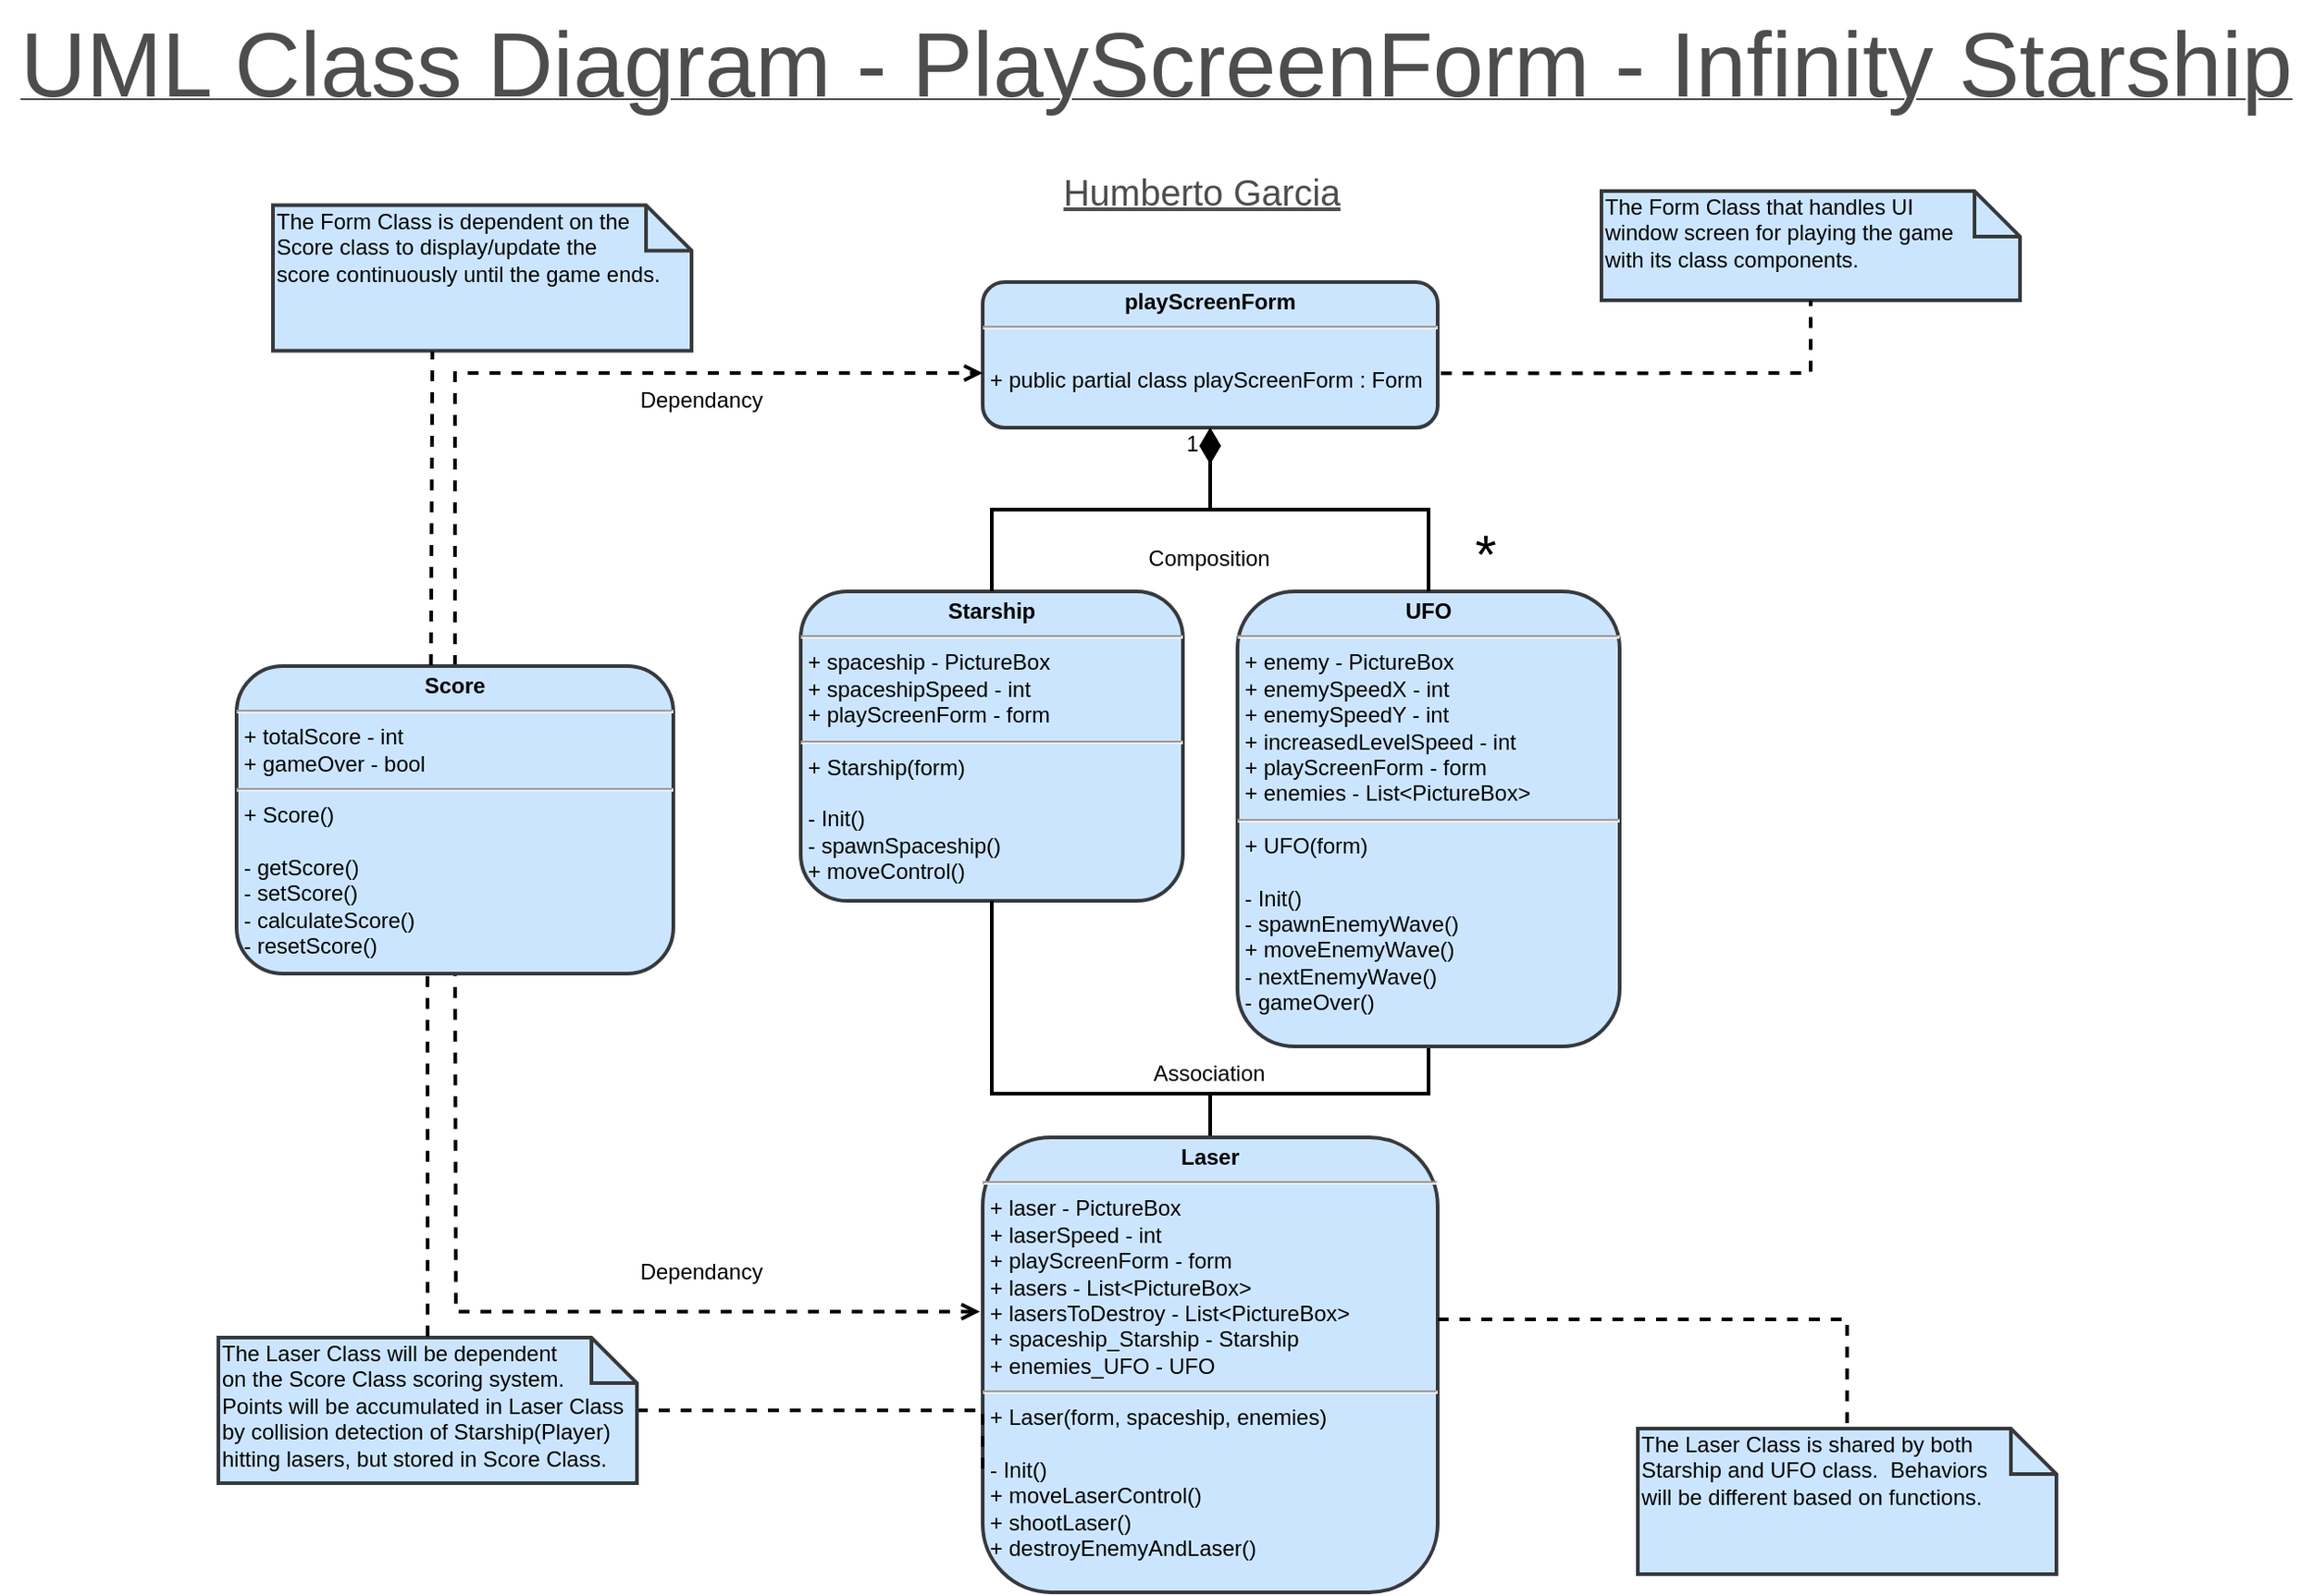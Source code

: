 <mxfile version="20.2.3" type="device"><diagram id="C5RBs43oDa-KdzZeNtuy" name="Page-1"><mxGraphModel dx="1886" dy="913" grid="1" gridSize="10" guides="1" tooltips="1" connect="1" arrows="1" fold="1" page="1" pageScale="1" pageWidth="700" pageHeight="1000" background="#ffffff" math="0" shadow="0"><root><mxCell id="WIyWlLk6GJQsqaUBKTNV-0"/><mxCell id="WIyWlLk6GJQsqaUBKTNV-1" parent="WIyWlLk6GJQsqaUBKTNV-0"/><mxCell id="vLL9UpFWgCpI62rlACPg-24" value="&lt;p style=&quot;margin: 4px 0px 0px; text-align: center; font-size: 12px;&quot;&gt;&lt;b style=&quot;font-size: 12px;&quot;&gt;&lt;font style=&quot;font-size: 12px;&quot;&gt;playScreenForm&lt;/font&gt;&lt;/b&gt;&lt;/p&gt;&lt;hr style=&quot;font-size: 12px;&quot;&gt;&lt;p style=&quot;margin: 0px 0px 0px 4px; font-size: 12px;&quot;&gt;&lt;br style=&quot;font-size: 12px;&quot;&gt;&lt;/p&gt;&lt;p style=&quot;margin: 0px 0px 0px 4px; font-size: 12px;&quot;&gt;+ public partial class playScreenForm : Form&lt;/p&gt;&lt;p style=&quot;margin: 0px 0px 0px 4px; font-size: 12px;&quot;&gt;&lt;br style=&quot;font-size: 12px;&quot;&gt;&lt;/p&gt;" style="verticalAlign=top;align=left;overflow=fill;fontSize=12;fontFamily=Helvetica;html=1;fillColor=#cce5ff;strokeColor=#36393d;strokeWidth=2;rounded=1;shadow=0;sketch=0;glass=0;fillStyle=solid;" parent="WIyWlLk6GJQsqaUBKTNV-1" vertex="1"><mxGeometry x="610" y="180" width="250" height="80" as="geometry"/></mxCell><mxCell id="vLL9UpFWgCpI62rlACPg-25" value="&lt;p style=&quot;margin: 4px 0px 0px; text-align: center; font-size: 12px;&quot;&gt;&lt;b style=&quot;font-size: 12px;&quot;&gt;Starship&lt;/b&gt;&lt;/p&gt;&lt;hr style=&quot;font-size: 12px;&quot;&gt;&lt;p style=&quot;margin: 0px 0px 0px 4px; font-size: 12px;&quot;&gt;+ spaceship - PictureBox&lt;br&gt;&lt;/p&gt;&lt;p style=&quot;margin: 0px 0px 0px 4px; font-size: 12px;&quot;&gt;+ spaceshipSpeed - int&lt;/p&gt;&lt;p style=&quot;margin: 0px 0px 0px 4px; font-size: 12px;&quot;&gt;+ playScreenForm - form&lt;/p&gt;&lt;hr style=&quot;font-size: 12px;&quot;&gt;&lt;p style=&quot;margin: 0px 0px 0px 4px; font-size: 12px;&quot;&gt;+ Starship(form)&lt;br style=&quot;font-size: 12px;&quot;&gt;&lt;/p&gt;&lt;p style=&quot;margin: 0px 0px 0px 4px; font-size: 12px;&quot;&gt;&lt;br style=&quot;font-size: 12px;&quot;&gt;&lt;/p&gt;&lt;p style=&quot;margin: 0px 0px 0px 4px; font-size: 12px;&quot;&gt;- Init()&lt;/p&gt;&lt;p style=&quot;margin: 0px 0px 0px 4px; font-size: 12px;&quot;&gt;- spawnSpaceship()&lt;/p&gt;&lt;p style=&quot;margin: 0px 0px 0px 4px; font-size: 12px;&quot;&gt;+ moveControl()&lt;/p&gt;" style="verticalAlign=top;align=left;overflow=fill;fontSize=12;fontFamily=Helvetica;html=1;fillColor=#cce5ff;strokeColor=#36393d;strokeWidth=2;rounded=1;shadow=0;sketch=0;glass=0;fillStyle=solid;" parent="WIyWlLk6GJQsqaUBKTNV-1" vertex="1"><mxGeometry x="510" y="350" width="210" height="170" as="geometry"/></mxCell><mxCell id="vLL9UpFWgCpI62rlACPg-41" style="edgeStyle=orthogonalEdgeStyle;rounded=0;orthogonalLoop=1;jettySize=auto;html=1;exitX=0.5;exitY=0;exitDx=0;exitDy=0;entryX=0.5;entryY=1;entryDx=0;entryDy=0;fontSize=12;endArrow=none;endFill=0;strokeColor=default;strokeWidth=2;" parent="WIyWlLk6GJQsqaUBKTNV-1" target="vLL9UpFWgCpI62rlACPg-25" edge="1"><mxGeometry relative="1" as="geometry"><Array as="points"><mxPoint x="735" y="626"/><mxPoint x="615" y="626"/></Array><mxPoint x="735" y="666" as="sourcePoint"/><mxPoint x="615" y="596" as="targetPoint"/></mxGeometry></mxCell><mxCell id="vLL9UpFWgCpI62rlACPg-42" style="edgeStyle=orthogonalEdgeStyle;rounded=0;orthogonalLoop=1;jettySize=auto;html=1;exitX=0.5;exitY=0;exitDx=0;exitDy=0;entryX=0.5;entryY=1;entryDx=0;entryDy=0;fontSize=12;endArrow=none;endFill=0;strokeColor=default;startArrow=none;startFill=0;strokeWidth=2;" parent="WIyWlLk6GJQsqaUBKTNV-1" target="vLL9UpFWgCpI62rlACPg-30" edge="1"><mxGeometry relative="1" as="geometry"><Array as="points"><mxPoint x="735" y="626"/><mxPoint x="855" y="626"/></Array><mxPoint x="735" y="666" as="sourcePoint"/><mxPoint x="855" y="616" as="targetPoint"/></mxGeometry></mxCell><mxCell id="vLL9UpFWgCpI62rlACPg-45" style="edgeStyle=orthogonalEdgeStyle;rounded=0;orthogonalLoop=1;jettySize=auto;html=1;entryX=0.5;entryY=1;entryDx=0;entryDy=0;fontSize=12;startArrow=open;startFill=0;endArrow=none;endFill=0;strokeColor=default;dashed=1;strokeWidth=2;exitX=-0.006;exitY=0.383;exitDx=0;exitDy=0;exitPerimeter=0;" parent="WIyWlLk6GJQsqaUBKTNV-1" source="vLL9UpFWgCpI62rlACPg-27" edge="1"><mxGeometry relative="1" as="geometry"><mxPoint x="600" y="740" as="sourcePoint"/><mxPoint x="320" y="530" as="targetPoint"/></mxGeometry></mxCell><mxCell id="vLL9UpFWgCpI62rlACPg-27" value="&lt;p style=&quot;margin: 4px 0px 0px; text-align: center; font-size: 12px;&quot;&gt;&lt;b style=&quot;font-size: 12px;&quot;&gt;Laser&lt;/b&gt;&lt;/p&gt;&lt;hr style=&quot;font-size: 12px;&quot;&gt;&lt;p style=&quot;margin: 0px 0px 0px 4px; font-size: 12px;&quot;&gt;+ laser - PictureBox&lt;/p&gt;&lt;p style=&quot;margin: 0px 0px 0px 4px; font-size: 12px;&quot;&gt;+ laserSpeed - int&lt;/p&gt;&lt;p style=&quot;margin: 0px 0px 0px 4px; font-size: 12px;&quot;&gt;+ playScreenForm - form&lt;/p&gt;&lt;p style=&quot;margin: 0px 0px 0px 4px; font-size: 12px;&quot;&gt;+ lasers - List&amp;lt;PictureBox&amp;gt;&lt;/p&gt;&lt;p style=&quot;margin: 0px 0px 0px 4px; font-size: 12px;&quot;&gt;+ lasersToDestroy - List&amp;lt;PictureBox&amp;gt;&lt;/p&gt;&lt;p style=&quot;margin: 0px 0px 0px 4px; font-size: 12px;&quot;&gt;+ spaceship_Starship - Starship&lt;/p&gt;&lt;p style=&quot;margin: 0px 0px 0px 4px; font-size: 12px;&quot;&gt;+ enemies_UFO - UFO&lt;/p&gt;&lt;hr style=&quot;font-size: 12px;&quot;&gt;&lt;p style=&quot;margin: 0px 0px 0px 4px; font-size: 12px;&quot;&gt;+ Laser(form, spaceship, enemies)&lt;/p&gt;&lt;p style=&quot;margin: 0px 0px 0px 4px; font-size: 12px;&quot;&gt;&lt;br style=&quot;font-size: 12px;&quot;&gt;&lt;/p&gt;&lt;p style=&quot;margin: 0px 0px 0px 4px; font-size: 12px;&quot;&gt;- Init()&lt;/p&gt;&lt;p style=&quot;margin: 0px 0px 0px 4px; font-size: 12px;&quot;&gt;+ moveLaserControl()&lt;/p&gt;&lt;p style=&quot;margin: 0px 0px 0px 4px; font-size: 12px;&quot;&gt;+ shootLaser()&lt;/p&gt;&lt;p style=&quot;margin: 0px 0px 0px 4px; font-size: 12px;&quot;&gt;+ destroyEnemyAndLaser()&lt;/p&gt;" style="verticalAlign=top;align=left;overflow=fill;fontSize=12;fontFamily=Helvetica;html=1;fillColor=#cce5ff;strokeColor=#36393d;strokeWidth=2;rounded=1;shadow=0;sketch=0;glass=0;fillStyle=solid;" parent="WIyWlLk6GJQsqaUBKTNV-1" vertex="1"><mxGeometry x="610" y="650" width="250" height="250" as="geometry"/></mxCell><mxCell id="vLL9UpFWgCpI62rlACPg-29" value="1" style="endArrow=none;html=1;endSize=12;startArrow=diamondThin;startSize=14;startFill=1;edgeStyle=orthogonalEdgeStyle;align=left;verticalAlign=bottom;rounded=0;exitX=0.5;exitY=1;exitDx=0;exitDy=0;entryX=0.5;entryY=0;entryDx=0;entryDy=0;strokeColor=default;endFill=0;strokeWidth=2;fontSize=12;" parent="WIyWlLk6GJQsqaUBKTNV-1" source="vLL9UpFWgCpI62rlACPg-24" target="vLL9UpFWgCpI62rlACPg-25" edge="1"><mxGeometry x="-0.833" y="-15" relative="1" as="geometry"><mxPoint x="560" y="350" as="sourcePoint"/><mxPoint x="720" y="350" as="targetPoint"/><mxPoint as="offset"/></mxGeometry></mxCell><mxCell id="vLL9UpFWgCpI62rlACPg-30" value="&lt;p style=&quot;margin: 4px 0px 0px; text-align: center; font-size: 12px;&quot;&gt;&lt;b style=&quot;font-size: 12px;&quot;&gt;UFO&lt;/b&gt;&lt;/p&gt;&lt;hr style=&quot;font-size: 12px;&quot;&gt;&lt;p style=&quot;margin: 0px 0px 0px 4px; font-size: 12px;&quot;&gt;+ enemy - PictureBox&lt;/p&gt;&lt;p style=&quot;margin: 0px 0px 0px 4px; font-size: 12px;&quot;&gt;+ enemySpeedX - int&lt;/p&gt;&lt;p style=&quot;margin: 0px 0px 0px 4px; font-size: 12px;&quot;&gt;+ enemySpeedY - int&lt;/p&gt;&lt;p style=&quot;margin: 0px 0px 0px 4px; font-size: 12px;&quot;&gt;+ increasedLevelSpeed - int&lt;/p&gt;&lt;p style=&quot;margin: 0px 0px 0px 4px; font-size: 12px;&quot;&gt;+ playScreenForm - form&lt;/p&gt;&lt;p style=&quot;margin: 0px 0px 0px 4px; font-size: 12px;&quot;&gt;+ enemies - List&amp;lt;PictureBox&amp;gt;&lt;/p&gt;&lt;hr style=&quot;font-size: 12px;&quot;&gt;&lt;p style=&quot;margin: 0px 0px 0px 4px; font-size: 12px;&quot;&gt;+ UFO(form)&lt;/p&gt;&lt;p style=&quot;margin: 0px 0px 0px 4px; font-size: 12px;&quot;&gt;&lt;br style=&quot;font-size: 12px;&quot;&gt;&lt;/p&gt;&lt;p style=&quot;margin: 0px 0px 0px 4px; font-size: 12px;&quot;&gt;- Init()&lt;/p&gt;&lt;p style=&quot;margin: 0px 0px 0px 4px; font-size: 12px;&quot;&gt;- spawnEnemyWave()&lt;/p&gt;&lt;p style=&quot;margin: 0px 0px 0px 4px; font-size: 12px;&quot;&gt;+ moveEnemyWave()&lt;/p&gt;&lt;p style=&quot;margin: 0px 0px 0px 4px; font-size: 12px;&quot;&gt;- nextEnemyWave()&lt;/p&gt;&lt;p style=&quot;margin: 0px 0px 0px 4px; font-size: 12px;&quot;&gt;- gameOver()&lt;/p&gt;" style="verticalAlign=top;align=left;overflow=fill;fontSize=12;fontFamily=Helvetica;html=1;fillColor=#cce5ff;strokeColor=#36393d;strokeWidth=2;rounded=1;shadow=0;sketch=0;glass=0;fillStyle=solid;" parent="WIyWlLk6GJQsqaUBKTNV-1" vertex="1"><mxGeometry x="750" y="350" width="210" height="250" as="geometry"/></mxCell><mxCell id="vLL9UpFWgCpI62rlACPg-31" value="" style="endArrow=none;html=1;endSize=12;startArrow=diamondThin;startSize=14;startFill=1;edgeStyle=orthogonalEdgeStyle;align=left;verticalAlign=bottom;rounded=0;exitX=0.5;exitY=1;exitDx=0;exitDy=0;entryX=0.5;entryY=0;entryDx=0;entryDy=0;strokeColor=default;endFill=0;strokeWidth=2;fontSize=12;" parent="WIyWlLk6GJQsqaUBKTNV-1" source="vLL9UpFWgCpI62rlACPg-24" target="vLL9UpFWgCpI62rlACPg-30" edge="1"><mxGeometry x="-0.632" y="-11" relative="1" as="geometry"><mxPoint x="755" y="270" as="sourcePoint"/><mxPoint x="565" y="333" as="targetPoint"/><mxPoint as="offset"/></mxGeometry></mxCell><mxCell id="vLL9UpFWgCpI62rlACPg-34" value="*" style="text;html=1;align=center;verticalAlign=middle;resizable=0;points=[];autosize=1;strokeColor=none;fillColor=none;rounded=0;glass=0;sketch=0;fontSize=30;strokeWidth=2;" parent="WIyWlLk6GJQsqaUBKTNV-1" vertex="1"><mxGeometry x="866" y="304" width="40" height="50" as="geometry"/></mxCell><mxCell id="vLL9UpFWgCpI62rlACPg-49" style="edgeStyle=orthogonalEdgeStyle;rounded=0;orthogonalLoop=1;jettySize=auto;html=1;exitX=0.5;exitY=0;exitDx=0;exitDy=0;fontSize=12;startArrow=none;startFill=0;endArrow=open;endFill=0;strokeColor=default;dashed=1;strokeWidth=2;" parent="WIyWlLk6GJQsqaUBKTNV-1" source="vLL9UpFWgCpI62rlACPg-36" edge="1"><mxGeometry relative="1" as="geometry"><mxPoint x="610" y="230" as="targetPoint"/><Array as="points"><mxPoint x="320" y="230"/><mxPoint x="608" y="230"/></Array></mxGeometry></mxCell><mxCell id="vLL9UpFWgCpI62rlACPg-36" value="&lt;p style=&quot;margin: 4px 0px 0px; text-align: center; font-size: 12px;&quot;&gt;&lt;b style=&quot;font-size: 12px;&quot;&gt;Score&lt;/b&gt;&lt;/p&gt;&lt;hr style=&quot;font-size: 12px;&quot;&gt;&lt;p style=&quot;margin: 0px 0px 0px 4px; font-size: 12px;&quot;&gt;+ totalScore - int&lt;/p&gt;&lt;p style=&quot;margin: 0px 0px 0px 4px; font-size: 12px;&quot;&gt;+ gameOver - bool&lt;/p&gt;&lt;hr style=&quot;font-size: 12px;&quot;&gt;&lt;p style=&quot;margin: 0px 0px 0px 4px; font-size: 12px;&quot;&gt;+ Score()&lt;/p&gt;&lt;p style=&quot;margin: 0px 0px 0px 4px; font-size: 12px;&quot;&gt;&lt;br style=&quot;font-size: 12px;&quot;&gt;&lt;/p&gt;&lt;p style=&quot;margin: 0px 0px 0px 4px; font-size: 12px;&quot;&gt;- getScore()&lt;/p&gt;&lt;p style=&quot;margin: 0px 0px 0px 4px; font-size: 12px;&quot;&gt;- setScore()&lt;/p&gt;&lt;p style=&quot;margin: 0px 0px 0px 4px; font-size: 12px;&quot;&gt;- calculateScore()&lt;/p&gt;&lt;p style=&quot;margin: 0px 0px 0px 4px; font-size: 12px;&quot;&gt;- resetScore()&lt;/p&gt;" style="verticalAlign=top;align=left;overflow=fill;fontSize=12;fontFamily=Helvetica;html=1;fillColor=#cce5ff;strokeColor=#36393d;strokeWidth=2;rounded=1;shadow=0;sketch=0;glass=0;fillStyle=solid;" parent="WIyWlLk6GJQsqaUBKTNV-1" vertex="1"><mxGeometry x="200" y="391" width="240" height="169" as="geometry"/></mxCell><mxCell id="vLL9UpFWgCpI62rlACPg-37" value="&lt;font style=&quot;font-size: 12px;&quot;&gt;The Form Class that handles UI&lt;br style=&quot;font-size: 12px;&quot;&gt;window screen for playing the game&lt;br&gt;with its class components.&lt;br style=&quot;font-size: 12px;&quot;&gt;&lt;/font&gt;" style="shape=note2;boundedLbl=1;whiteSpace=wrap;html=1;size=25;verticalAlign=top;align=left;rounded=0;shadow=0;glass=0;sketch=0;fillStyle=solid;fontSize=12;strokeColor=#36393d;strokeWidth=2;fillColor=#cce5ff;spacingLeft=0;spacing=2;spacingTop=-30;" parent="WIyWlLk6GJQsqaUBKTNV-1" vertex="1"><mxGeometry x="950" y="130" width="230" height="60" as="geometry"/></mxCell><mxCell id="vLL9UpFWgCpI62rlACPg-38" value="" style="endArrow=none;dashed=1;html=1;strokeWidth=2;rounded=0;fontSize=12;entryX=0.5;entryY=1;entryDx=0;entryDy=0;entryPerimeter=0;exitX=1.007;exitY=0.627;exitDx=0;exitDy=0;exitPerimeter=0;" parent="WIyWlLk6GJQsqaUBKTNV-1" source="vLL9UpFWgCpI62rlACPg-24" target="vLL9UpFWgCpI62rlACPg-37" edge="1"><mxGeometry width="50" height="50" relative="1" as="geometry"><mxPoint x="870" y="230" as="sourcePoint"/><mxPoint x="710" y="290" as="targetPoint"/><Array as="points"><mxPoint x="1065" y="230"/></Array></mxGeometry></mxCell><mxCell id="vLL9UpFWgCpI62rlACPg-39" value="&lt;font style=&quot;font-size: 12px;&quot;&gt;The Laser Class is shared by both&lt;br style=&quot;font-size: 12px;&quot;&gt;Starship and UFO class.&amp;nbsp; Behaviors&lt;br&gt;will be different based on functions.&lt;br style=&quot;font-size: 12px;&quot;&gt;&lt;/font&gt;" style="shape=note2;boundedLbl=1;whiteSpace=wrap;html=1;size=25;verticalAlign=top;align=left;rounded=0;shadow=0;glass=0;sketch=0;fillStyle=solid;fontSize=12;strokeColor=#36393d;strokeWidth=2;fillColor=#cce5ff;spacingLeft=0;spacing=2;spacingTop=-30;" parent="WIyWlLk6GJQsqaUBKTNV-1" vertex="1"><mxGeometry x="970" y="810" width="230" height="80" as="geometry"/></mxCell><mxCell id="vLL9UpFWgCpI62rlACPg-40" value="" style="endArrow=none;dashed=1;html=1;strokeWidth=2;rounded=0;fontSize=12;entryX=0.5;entryY=0;entryDx=0;entryDy=0;entryPerimeter=0;" parent="WIyWlLk6GJQsqaUBKTNV-1" target="vLL9UpFWgCpI62rlACPg-39" edge="1"><mxGeometry width="50" height="50" relative="1" as="geometry"><mxPoint x="860" y="750" as="sourcePoint"/><mxPoint x="1090" y="840" as="targetPoint"/><Array as="points"><mxPoint x="1085" y="750"/></Array></mxGeometry></mxCell><mxCell id="zIyebPOP13jOoBx_npim-4" style="edgeStyle=orthogonalEdgeStyle;rounded=0;orthogonalLoop=1;jettySize=auto;html=1;entryX=0;entryY=0.75;entryDx=0;entryDy=0;startArrow=none;startFill=0;endArrow=none;endFill=0;dashed=1;strokeWidth=2;" parent="WIyWlLk6GJQsqaUBKTNV-1" source="vLL9UpFWgCpI62rlACPg-50" target="vLL9UpFWgCpI62rlACPg-27" edge="1"><mxGeometry relative="1" as="geometry"><Array as="points"><mxPoint x="610" y="800"/></Array></mxGeometry></mxCell><mxCell id="vLL9UpFWgCpI62rlACPg-50" value="&lt;font style=&quot;font-size: 12px;&quot;&gt;The Laser Class will be dependent&lt;br style=&quot;font-size: 12px;&quot;&gt;on the Score Class scoring system.&amp;nbsp;&lt;br&gt;Points will be accumulated in Laser Class&lt;br&gt;by collision detection of Starship(Player) hitting lasers, but stored in Score Class.&lt;br style=&quot;font-size: 12px;&quot;&gt;&lt;/font&gt;" style="shape=note2;boundedLbl=1;whiteSpace=wrap;html=1;size=25;verticalAlign=top;align=left;rounded=0;shadow=0;glass=0;sketch=0;fillStyle=solid;fontSize=12;strokeColor=#36393d;strokeWidth=2;fillColor=#cce5ff;spacingLeft=0;spacing=2;spacingTop=-30;" parent="WIyWlLk6GJQsqaUBKTNV-1" vertex="1"><mxGeometry x="190" y="760" width="230" height="80" as="geometry"/></mxCell><mxCell id="vLL9UpFWgCpI62rlACPg-51" value="" style="endArrow=none;dashed=1;html=1;strokeWidth=2;rounded=0;fontSize=12;entryX=0.5;entryY=0;entryDx=0;entryDy=0;entryPerimeter=0;exitX=0.437;exitY=1.008;exitDx=0;exitDy=0;exitPerimeter=0;" parent="WIyWlLk6GJQsqaUBKTNV-1" source="vLL9UpFWgCpI62rlACPg-36" target="vLL9UpFWgCpI62rlACPg-50" edge="1"><mxGeometry width="50" height="50" relative="1" as="geometry"><mxPoint x="310" y="560" as="sourcePoint"/><mxPoint x="569.0" y="840.0" as="targetPoint"/></mxGeometry></mxCell><mxCell id="vLL9UpFWgCpI62rlACPg-53" value="&lt;font style=&quot;font-size: 12px;&quot;&gt;The Form Class is dependent on the&lt;br style=&quot;font-size: 12px;&quot;&gt;Score class to display/update the&lt;br&gt;score continuously until the game ends.&lt;br style=&quot;font-size: 12px;&quot;&gt;&lt;/font&gt;" style="shape=note2;boundedLbl=1;whiteSpace=wrap;html=1;size=25;verticalAlign=top;align=left;rounded=0;shadow=0;glass=0;sketch=0;fillStyle=solid;fontSize=12;strokeColor=#36393d;strokeWidth=2;fillColor=#cce5ff;spacingLeft=0;spacing=2;spacingTop=-30;" parent="WIyWlLk6GJQsqaUBKTNV-1" vertex="1"><mxGeometry x="220" y="137.72" width="230" height="80" as="geometry"/></mxCell><mxCell id="vLL9UpFWgCpI62rlACPg-54" value="" style="endArrow=none;dashed=1;html=1;strokeWidth=2;rounded=0;fontSize=12;exitX=0.445;exitY=-0.003;exitDx=0;exitDy=0;exitPerimeter=0;entryX=0.381;entryY=1.005;entryDx=0;entryDy=0;entryPerimeter=0;" parent="WIyWlLk6GJQsqaUBKTNV-1" source="vLL9UpFWgCpI62rlACPg-36" target="vLL9UpFWgCpI62rlACPg-53" edge="1"><mxGeometry width="50" height="50" relative="1" as="geometry"><mxPoint x="310" y="390" as="sourcePoint"/><mxPoint x="310" y="220" as="targetPoint"/></mxGeometry></mxCell><mxCell id="vLL9UpFWgCpI62rlACPg-55" value="&lt;font style=&quot;font-size: 50px;&quot;&gt;UML Class Diagram - PlayScreenForm - Infinity Starship&lt;/font&gt;" style="text;html=1;align=center;verticalAlign=middle;resizable=0;points=[];autosize=1;strokeColor=none;fillColor=none;fontSize=12;labelBackgroundColor=none;fontStyle=4;horizontal=1;labelBorderColor=none;spacingTop=0;fontColor=#4D4D4D;" parent="WIyWlLk6GJQsqaUBKTNV-1" vertex="1"><mxGeometry x="70" y="25" width="1270" height="70" as="geometry"/></mxCell><mxCell id="vLL9UpFWgCpI62rlACPg-56" value="&lt;font style=&quot;font-size: 20px;&quot;&gt;Humberto Garcia&lt;/font&gt;" style="text;html=1;align=center;verticalAlign=middle;resizable=0;points=[];autosize=1;strokeColor=none;fillColor=none;fontSize=20;labelBackgroundColor=none;fontStyle=4;horizontal=1;labelBorderColor=none;spacingTop=0;fontColor=#4D4D4D;" parent="WIyWlLk6GJQsqaUBKTNV-1" vertex="1"><mxGeometry x="640" y="110" width="180" height="40" as="geometry"/></mxCell><mxCell id="zIyebPOP13jOoBx_npim-0" value="Composition" style="text;html=1;align=center;verticalAlign=middle;resizable=0;points=[];autosize=1;strokeColor=none;fillColor=none;" parent="WIyWlLk6GJQsqaUBKTNV-1" vertex="1"><mxGeometry x="689" y="317" width="90" height="30" as="geometry"/></mxCell><mxCell id="zIyebPOP13jOoBx_npim-1" value="Association" style="text;html=1;align=center;verticalAlign=middle;resizable=0;points=[];autosize=1;strokeColor=none;fillColor=none;" parent="WIyWlLk6GJQsqaUBKTNV-1" vertex="1"><mxGeometry x="694" y="600" width="80" height="30" as="geometry"/></mxCell><mxCell id="zIyebPOP13jOoBx_npim-5" value="Dependancy" style="text;html=1;align=center;verticalAlign=middle;resizable=0;points=[];autosize=1;strokeColor=none;fillColor=none;" parent="WIyWlLk6GJQsqaUBKTNV-1" vertex="1"><mxGeometry x="410" y="709" width="90" height="30" as="geometry"/></mxCell><mxCell id="zIyebPOP13jOoBx_npim-6" value="Dependancy" style="text;align=center;verticalAlign=middle;resizable=0;points=[];autosize=1;strokeColor=none;fillColor=none;shadow=0;fontStyle=0;labelBorderColor=none;labelBackgroundColor=none;html=1;" parent="WIyWlLk6GJQsqaUBKTNV-1" vertex="1"><mxGeometry x="410" y="230" width="90" height="30" as="geometry"/></mxCell></root></mxGraphModel></diagram></mxfile>